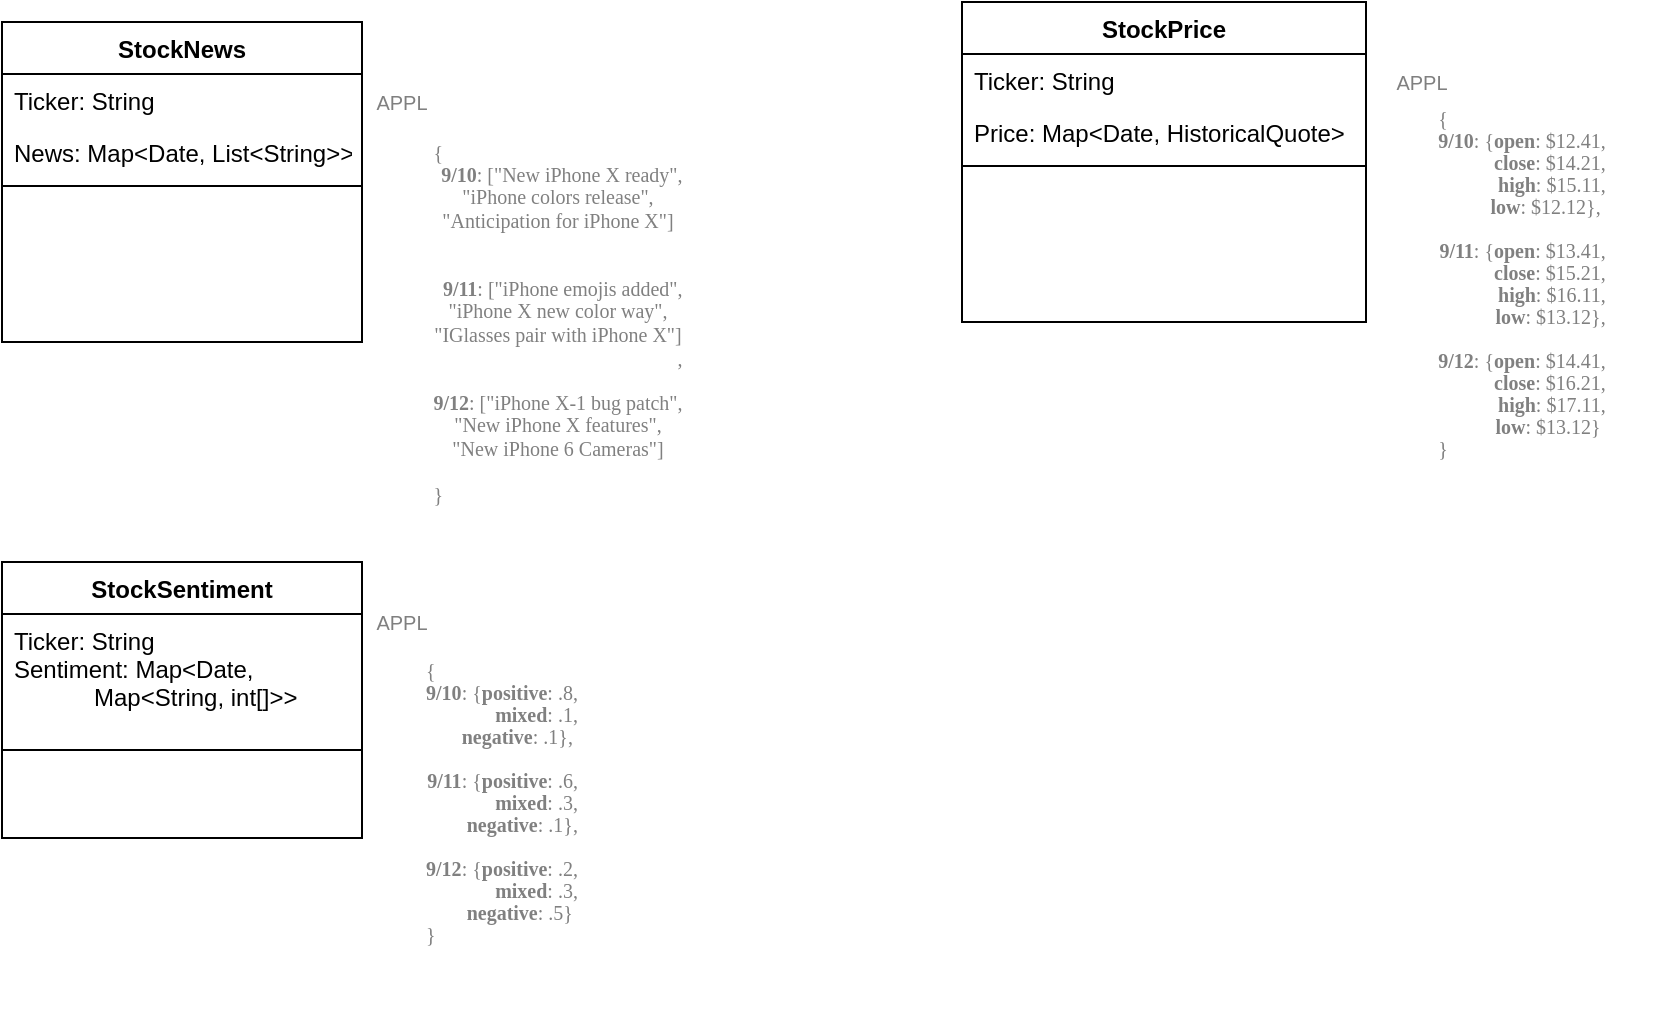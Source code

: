 <mxfile version="15.1.4" type="github">
  <diagram id="C5RBs43oDa-KdzZeNtuy" name="Page-1">
    <mxGraphModel dx="1413" dy="1185" grid="1" gridSize="10" guides="1" tooltips="1" connect="1" arrows="1" fold="1" page="1" pageScale="1" pageWidth="827" pageHeight="1169" math="0" shadow="0">
      <root>
        <mxCell id="WIyWlLk6GJQsqaUBKTNV-0" />
        <mxCell id="WIyWlLk6GJQsqaUBKTNV-1" parent="WIyWlLk6GJQsqaUBKTNV-0" />
        <mxCell id="zkfFHV4jXpPFQw0GAbJ--0" value="StockNews" style="swimlane;fontStyle=1;align=center;verticalAlign=top;childLayout=stackLayout;horizontal=1;startSize=26;horizontalStack=0;resizeParent=1;resizeLast=0;collapsible=1;marginBottom=0;rounded=0;shadow=0;strokeWidth=1;" parent="WIyWlLk6GJQsqaUBKTNV-1" vertex="1">
          <mxGeometry x="220" y="120" width="180" height="160" as="geometry">
            <mxRectangle x="230" y="140" width="160" height="26" as="alternateBounds" />
          </mxGeometry>
        </mxCell>
        <mxCell id="zkfFHV4jXpPFQw0GAbJ--1" value="Ticker: String" style="text;align=left;verticalAlign=top;spacingLeft=4;spacingRight=4;overflow=hidden;rotatable=0;points=[[0,0.5],[1,0.5]];portConstraint=eastwest;" parent="zkfFHV4jXpPFQw0GAbJ--0" vertex="1">
          <mxGeometry y="26" width="180" height="26" as="geometry" />
        </mxCell>
        <mxCell id="zkfFHV4jXpPFQw0GAbJ--2" value="News: Map&lt;Date, List&lt;String&gt;&gt;" style="text;align=left;verticalAlign=top;spacingLeft=4;spacingRight=4;overflow=hidden;rotatable=0;points=[[0,0.5],[1,0.5]];portConstraint=eastwest;rounded=0;shadow=0;html=0;" parent="zkfFHV4jXpPFQw0GAbJ--0" vertex="1">
          <mxGeometry y="52" width="180" height="26" as="geometry" />
        </mxCell>
        <mxCell id="zkfFHV4jXpPFQw0GAbJ--4" value="" style="line;html=1;strokeWidth=1;align=left;verticalAlign=middle;spacingTop=-1;spacingLeft=3;spacingRight=3;rotatable=0;labelPosition=right;points=[];portConstraint=eastwest;" parent="zkfFHV4jXpPFQw0GAbJ--0" vertex="1">
          <mxGeometry y="78" width="180" height="8" as="geometry" />
        </mxCell>
        <mxCell id="zkfFHV4jXpPFQw0GAbJ--6" value="StockSentiment" style="swimlane;fontStyle=1;align=center;verticalAlign=top;childLayout=stackLayout;horizontal=1;startSize=26;horizontalStack=0;resizeParent=1;resizeLast=0;collapsible=1;marginBottom=0;rounded=0;shadow=0;strokeWidth=1;" parent="WIyWlLk6GJQsqaUBKTNV-1" vertex="1">
          <mxGeometry x="220" y="390" width="180" height="138" as="geometry">
            <mxRectangle x="130" y="380" width="160" height="26" as="alternateBounds" />
          </mxGeometry>
        </mxCell>
        <mxCell id="zkfFHV4jXpPFQw0GAbJ--7" value="Ticker: String&#xa;Sentiment: Map&lt;Date, &#xa;            Map&lt;String, int[]&gt;&gt; &#xa;&#xa;&#xa;&#xa;&#xa;&#xa;" style="text;align=left;verticalAlign=top;spacingLeft=4;spacingRight=4;overflow=hidden;rotatable=0;points=[[0,0.5],[1,0.5]];portConstraint=eastwest;" parent="zkfFHV4jXpPFQw0GAbJ--6" vertex="1">
          <mxGeometry y="26" width="180" height="64" as="geometry" />
        </mxCell>
        <mxCell id="zkfFHV4jXpPFQw0GAbJ--9" value="" style="line;html=1;strokeWidth=1;align=left;verticalAlign=middle;spacingTop=-1;spacingLeft=3;spacingRight=3;rotatable=0;labelPosition=right;points=[];portConstraint=eastwest;" parent="zkfFHV4jXpPFQw0GAbJ--6" vertex="1">
          <mxGeometry y="90" width="180" height="8" as="geometry" />
        </mxCell>
        <mxCell id="zkfFHV4jXpPFQw0GAbJ--17" value="StockPrice" style="swimlane;fontStyle=1;align=center;verticalAlign=top;childLayout=stackLayout;horizontal=1;startSize=26;horizontalStack=0;resizeParent=1;resizeLast=0;collapsible=1;marginBottom=0;rounded=0;shadow=0;strokeWidth=1;" parent="WIyWlLk6GJQsqaUBKTNV-1" vertex="1">
          <mxGeometry x="700" y="110" width="202" height="160" as="geometry">
            <mxRectangle x="550" y="140" width="160" height="26" as="alternateBounds" />
          </mxGeometry>
        </mxCell>
        <mxCell id="zkfFHV4jXpPFQw0GAbJ--18" value="Ticker: String" style="text;align=left;verticalAlign=top;spacingLeft=4;spacingRight=4;overflow=hidden;rotatable=0;points=[[0,0.5],[1,0.5]];portConstraint=eastwest;" parent="zkfFHV4jXpPFQw0GAbJ--17" vertex="1">
          <mxGeometry y="26" width="202" height="26" as="geometry" />
        </mxCell>
        <mxCell id="zkfFHV4jXpPFQw0GAbJ--19" value="Price: Map&lt;Date, HistoricalQuote&gt;" style="text;align=left;verticalAlign=top;spacingLeft=4;spacingRight=4;overflow=hidden;rotatable=0;points=[[0,0.5],[1,0.5]];portConstraint=eastwest;rounded=0;shadow=0;html=0;" parent="zkfFHV4jXpPFQw0GAbJ--17" vertex="1">
          <mxGeometry y="52" width="202" height="26" as="geometry" />
        </mxCell>
        <mxCell id="zkfFHV4jXpPFQw0GAbJ--23" value="" style="line;html=1;strokeWidth=1;align=left;verticalAlign=middle;spacingTop=-1;spacingLeft=3;spacingRight=3;rotatable=0;labelPosition=right;points=[];portConstraint=eastwest;" parent="zkfFHV4jXpPFQw0GAbJ--17" vertex="1">
          <mxGeometry y="78" width="202" height="8" as="geometry" />
        </mxCell>
        <mxCell id="tc1t2i2jla_ty-zsbvFO-3" value="&lt;p style=&quot;margin: 0px ; font-stretch: normal ; font-size: 10px ; line-height: normal ; font-family: &amp;#34;menlo&amp;#34; ; color: rgb(128 , 128 , 128)&quot;&gt;&lt;br&gt;&lt;/p&gt;" style="text;html=1;strokeColor=none;fillColor=none;align=center;verticalAlign=middle;whiteSpace=wrap;rounded=0;fontSize=10;" vertex="1" parent="WIyWlLk6GJQsqaUBKTNV-1">
          <mxGeometry x="360" y="400" width="330" as="geometry" />
        </mxCell>
        <mxCell id="tc1t2i2jla_ty-zsbvFO-4" value="&lt;font color=&quot;#808080&quot;&gt;APPL&lt;/font&gt;" style="text;html=1;strokeColor=none;fillColor=none;align=center;verticalAlign=middle;whiteSpace=wrap;rounded=0;fontSize=10;" vertex="1" parent="WIyWlLk6GJQsqaUBKTNV-1">
          <mxGeometry x="400" y="410" width="40" height="20" as="geometry" />
        </mxCell>
        <mxCell id="tc1t2i2jla_ty-zsbvFO-5" value="&lt;font color=&quot;#808080&quot;&gt;APPL&lt;/font&gt;" style="text;html=1;strokeColor=none;fillColor=none;align=center;verticalAlign=middle;whiteSpace=wrap;rounded=0;fontSize=10;" vertex="1" parent="WIyWlLk6GJQsqaUBKTNV-1">
          <mxGeometry x="910" y="140" width="40" height="20" as="geometry" />
        </mxCell>
        <mxCell id="tc1t2i2jla_ty-zsbvFO-6" value="&lt;font color=&quot;#808080&quot;&gt;APPL&lt;/font&gt;" style="text;html=1;strokeColor=none;fillColor=none;align=center;verticalAlign=middle;whiteSpace=wrap;rounded=0;fontSize=10;" vertex="1" parent="WIyWlLk6GJQsqaUBKTNV-1">
          <mxGeometry x="400" y="150" width="40" height="20" as="geometry" />
        </mxCell>
        <mxCell id="tc1t2i2jla_ty-zsbvFO-8" value="&lt;p style=&quot;text-align: left ; margin: 0px ; font-stretch: normal ; font-size: 10px ; line-height: normal ; font-family: &amp;#34;menlo&amp;#34; ; color: rgb(128 , 128 , 128)&quot;&gt;{&amp;nbsp;&lt;/p&gt;&lt;p style=&quot;text-align: right ; margin: 0px ; font-stretch: normal ; font-size: 10px ; line-height: normal ; font-family: &amp;#34;menlo&amp;#34; ; color: rgb(128 , 128 , 128)&quot;&gt;&lt;b&gt;9/10&lt;/b&gt;: {&lt;b&gt;open&lt;/b&gt;: $12.41,&lt;/p&gt;&lt;p style=&quot;text-align: right ; margin: 0px ; font-stretch: normal ; font-size: 10px ; line-height: normal ; font-family: &amp;#34;menlo&amp;#34; ; color: rgb(128 , 128 , 128)&quot;&gt;&lt;span&gt;&lt;b&gt; close&lt;/b&gt;: $14.21,&lt;/span&gt;&lt;/p&gt;&lt;p style=&quot;text-align: right ; margin: 0px ; font-stretch: normal ; font-size: 10px ; line-height: normal ; font-family: &amp;#34;menlo&amp;#34; ; color: rgb(128 , 128 , 128)&quot;&gt;&lt;span&gt;&lt;b&gt; high&lt;/b&gt;: $15.11,&lt;/span&gt;&lt;/p&gt;&lt;p style=&quot;text-align: right ; margin: 0px ; font-stretch: normal ; font-size: 10px ; line-height: normal ; font-family: &amp;#34;menlo&amp;#34; ; color: rgb(128 , 128 , 128)&quot;&gt;&lt;span&gt;&lt;b&gt; low&lt;/b&gt;: $12.12},&amp;nbsp;&lt;/span&gt;&lt;/p&gt;&lt;p style=&quot;text-align: right ; margin: 0px ; font-stretch: normal ; font-size: 10px ; line-height: normal ; font-family: &amp;#34;menlo&amp;#34; ; color: rgb(128 , 128 , 128)&quot;&gt;&lt;span&gt;&lt;br&gt;&lt;/span&gt;&lt;/p&gt;&lt;p style=&quot;text-align: right ; margin: 0px ; font-stretch: normal ; line-height: normal ; font-family: &amp;#34;menlo&amp;#34; ; color: rgb(128 , 128 , 128)&quot;&gt;&lt;b&gt;9/11&lt;/b&gt;: {&lt;b&gt;open&lt;/b&gt;: $13.41,&lt;/p&gt;&lt;p style=&quot;text-align: right ; margin: 0px ; font-stretch: normal ; line-height: normal ; font-family: &amp;#34;menlo&amp;#34; ; color: rgb(128 , 128 , 128)&quot;&gt;&lt;span&gt;&lt;b&gt; close&lt;/b&gt;: $15.21,&lt;/span&gt;&lt;/p&gt;&lt;p style=&quot;text-align: right ; margin: 0px ; font-stretch: normal ; line-height: normal ; font-family: &amp;#34;menlo&amp;#34; ; color: rgb(128 , 128 , 128)&quot;&gt;&lt;span&gt;&lt;b&gt; high&lt;/b&gt;: $16.11,&lt;/span&gt;&lt;/p&gt;&lt;p style=&quot;text-align: right ; margin: 0px ; font-stretch: normal ; font-size: 10px ; line-height: normal ; font-family: &amp;#34;menlo&amp;#34; ; color: rgb(128 , 128 , 128)&quot;&gt;&lt;b&gt; low&lt;/b&gt;: $13.12},&lt;/p&gt;&lt;p style=&quot;text-align: right ; margin: 0px ; font-stretch: normal ; font-size: 10px ; line-height: normal ; font-family: &amp;#34;menlo&amp;#34; ; color: rgb(128 , 128 , 128)&quot;&gt;&lt;span&gt;&lt;br&gt;&lt;/span&gt;&lt;/p&gt;&lt;p style=&quot;text-align: right ; margin: 0px ; font-stretch: normal ; line-height: normal ; font-family: &amp;#34;menlo&amp;#34; ; color: rgb(128 , 128 , 128)&quot;&gt;&lt;b&gt;9/12&lt;/b&gt;: {&lt;b&gt;open&lt;/b&gt;: $14.41,&lt;/p&gt;&lt;p style=&quot;text-align: right ; margin: 0px ; font-stretch: normal ; line-height: normal ; font-family: &amp;#34;menlo&amp;#34; ; color: rgb(128 , 128 , 128)&quot;&gt;&lt;span&gt;&lt;b&gt; close&lt;/b&gt;: $16.21,&lt;/span&gt;&lt;/p&gt;&lt;p style=&quot;text-align: right ; margin: 0px ; font-stretch: normal ; line-height: normal ; font-family: &amp;#34;menlo&amp;#34; ; color: rgb(128 , 128 , 128)&quot;&gt;&lt;span&gt;&lt;b&gt; high&lt;/b&gt;: $17.11,&lt;/span&gt;&lt;/p&gt;&lt;p style=&quot;text-align: right ; margin: 0px ; font-stretch: normal ; font-size: 10px ; line-height: normal ; font-family: &amp;#34;menlo&amp;#34; ; color: rgb(128 , 128 , 128)&quot;&gt;&lt;b&gt; low&lt;/b&gt;: $13.12}&lt;span style=&quot;text-align: right&quot;&gt;&amp;nbsp;&lt;/span&gt;&lt;/p&gt;&lt;p style=&quot;text-align: left ; margin: 0px ; font-stretch: normal ; font-size: 10px ; line-height: normal ; font-family: &amp;#34;menlo&amp;#34; ; color: rgb(128 , 128 , 128)&quot;&gt;&lt;span style=&quot;text-align: right&quot;&gt;}&lt;/span&gt;&lt;/p&gt;&lt;p&gt;&lt;/p&gt;" style="text;html=1;strokeColor=none;fillColor=none;align=center;verticalAlign=middle;whiteSpace=wrap;rounded=0;fontSize=10;" vertex="1" parent="WIyWlLk6GJQsqaUBKTNV-1">
          <mxGeometry x="910" y="150" width="140" height="210" as="geometry" />
        </mxCell>
        <mxCell id="tc1t2i2jla_ty-zsbvFO-9" value="&lt;p style=&quot;text-align: left ; margin: 0px ; font-stretch: normal ; font-size: 10px ; line-height: normal ; font-family: &amp;#34;menlo&amp;#34; ; color: rgb(128 , 128 , 128)&quot;&gt;{&amp;nbsp;&lt;/p&gt;&lt;p style=&quot;text-align: right ; margin: 0px ; font-stretch: normal ; font-size: 10px ; line-height: normal ; font-family: &amp;#34;menlo&amp;#34; ; color: rgb(128 , 128 , 128)&quot;&gt;&lt;b&gt;9/10&lt;/b&gt;: [&quot;New iPhone X ready&quot;,&lt;/p&gt;&lt;span style=&quot;text-align: right&quot;&gt;&lt;font color=&quot;#808080&quot; face=&quot;menlo&quot;&gt;&quot;&lt;span&gt;iPhone&lt;/span&gt;&amp;nbsp;colors release&quot;,&lt;/font&gt;&lt;br&gt;&lt;/span&gt;&lt;span style=&quot;text-align: right&quot;&gt;&lt;font color=&quot;#808080&quot; face=&quot;menlo&quot;&gt;&quot;Anticipation for&amp;nbsp;&lt;span&gt;iPhone&lt;/span&gt;&amp;nbsp;X&quot;]&lt;/font&gt;&lt;/span&gt;&lt;span style=&quot;color: rgb(128 , 128 , 128) ; font-family: &amp;#34;menlo&amp;#34; ; text-align: right&quot;&gt;&lt;br&gt;&lt;/span&gt;&lt;p style=&quot;text-align: right ; margin: 0px ; font-stretch: normal ; font-size: 10px ; line-height: normal ; font-family: &amp;#34;menlo&amp;#34; ; color: rgb(128 , 128 , 128)&quot;&gt;&amp;nbsp;&lt;/p&gt;&lt;p style=&quot;text-align: right ; margin: 0px ; font-stretch: normal ; font-size: 10px ; line-height: normal ; font-family: &amp;#34;menlo&amp;#34; ; color: rgb(128 , 128 , 128)&quot;&gt;&lt;span&gt;&lt;br&gt;&lt;/span&gt;&lt;/p&gt;&lt;p style=&quot;text-align: right ; margin: 0px ; font-stretch: normal ; line-height: normal ; font-family: &amp;#34;menlo&amp;#34; ; color: rgb(128 , 128 , 128)&quot;&gt;&lt;b&gt;9/11&lt;/b&gt;: [&quot;iPhone emojis added&quot;,&lt;/p&gt;&lt;span style=&quot;text-align: right&quot;&gt;&lt;font color=&quot;#808080&quot; face=&quot;menlo&quot;&gt;&quot;&lt;span&gt;iPhone X&lt;/span&gt;&amp;nbsp;new color way&quot;,&lt;/font&gt;&lt;br&gt;&lt;/span&gt;&lt;span style=&quot;text-align: right&quot;&gt;&lt;font color=&quot;#808080&quot; face=&quot;menlo&quot;&gt;&quot;IGlasses pair with&amp;nbsp;&lt;span&gt;iPhone&lt;/span&gt;&amp;nbsp;X&quot;]&lt;/font&gt;&lt;/span&gt;&lt;span style=&quot;color: rgb(128 , 128 , 128) ; font-family: &amp;#34;menlo&amp;#34; ; text-align: right&quot;&gt;&lt;br&gt;&lt;/span&gt;&lt;p style=&quot;text-align: right ; margin: 0px ; font-stretch: normal ; font-size: 10px ; line-height: normal ; font-family: &amp;#34;menlo&amp;#34; ; color: rgb(128 , 128 , 128)&quot;&gt;,&lt;/p&gt;&lt;p style=&quot;text-align: right ; margin: 0px ; font-stretch: normal ; font-size: 10px ; line-height: normal ; font-family: &amp;#34;menlo&amp;#34; ; color: rgb(128 , 128 , 128)&quot;&gt;&lt;span&gt;&lt;br&gt;&lt;/span&gt;&lt;/p&gt;&lt;p style=&quot;text-align: right ; margin: 0px ; font-stretch: normal ; line-height: normal ; font-family: &amp;#34;menlo&amp;#34; ; color: rgb(128 , 128 , 128)&quot;&gt;&lt;b&gt;9/12&lt;/b&gt;: [&quot;iPhone X-1 bug patch&quot;,&lt;/p&gt;&lt;span style=&quot;color: rgb(128 , 128 , 128) ; font-family: &amp;#34;menlo&amp;#34; ; text-align: right&quot;&gt;&quot;New iPhone X features&quot;,&lt;br&gt;&lt;/span&gt;&lt;span style=&quot;color: rgb(128 , 128 , 128) ; font-family: &amp;#34;menlo&amp;#34; ; text-align: right&quot;&gt;&quot;New iPhone 6 Cameras&quot;]&lt;/span&gt;&lt;span style=&quot;color: rgb(128 , 128 , 128) ; font-family: &amp;#34;menlo&amp;#34; ; text-align: right&quot;&gt;&lt;br&gt;&lt;/span&gt;&lt;p style=&quot;text-align: right ; margin: 0px ; font-stretch: normal ; font-size: 10px ; line-height: normal ; font-family: &amp;#34;menlo&amp;#34; ; color: rgb(128 , 128 , 128)&quot;&gt;&lt;span style=&quot;text-align: right&quot;&gt;&amp;nbsp;&lt;/span&gt;&lt;/p&gt;&lt;p style=&quot;text-align: left ; margin: 0px ; font-stretch: normal ; font-size: 10px ; line-height: normal ; font-family: &amp;#34;menlo&amp;#34; ; color: rgb(128 , 128 , 128)&quot;&gt;&lt;span style=&quot;text-align: right&quot;&gt;}&lt;/span&gt;&lt;/p&gt;&lt;p&gt;&lt;/p&gt;" style="text;html=1;strokeColor=none;fillColor=none;align=center;verticalAlign=middle;whiteSpace=wrap;rounded=0;fontSize=10;" vertex="1" parent="WIyWlLk6GJQsqaUBKTNV-1">
          <mxGeometry x="390" y="170" width="216" height="210" as="geometry" />
        </mxCell>
        <mxCell id="tc1t2i2jla_ty-zsbvFO-12" value="&lt;p style=&quot;text-align: left ; margin: 0px ; font-stretch: normal ; font-size: 10px ; line-height: normal ; font-family: &amp;#34;menlo&amp;#34; ; color: rgb(128 , 128 , 128)&quot;&gt;{&amp;nbsp;&lt;/p&gt;&lt;p style=&quot;text-align: right ; margin: 0px ; font-stretch: normal ; font-size: 10px ; line-height: normal ; font-family: &amp;#34;menlo&amp;#34; ; color: rgb(128 , 128 , 128)&quot;&gt;&lt;b&gt;9/10&lt;/b&gt;: {&lt;b&gt;positive&lt;/b&gt;: .8,&lt;/p&gt;&lt;p style=&quot;text-align: right ; margin: 0px ; font-stretch: normal ; font-size: 10px ; line-height: normal ; font-family: &amp;#34;menlo&amp;#34; ; color: rgb(128 , 128 , 128)&quot;&gt;&lt;span&gt;&lt;b&gt; mixed&lt;/b&gt;: .1,&lt;/span&gt;&lt;/p&gt;&lt;p style=&quot;text-align: right ; margin: 0px ; font-stretch: normal ; font-size: 10px ; line-height: normal ; font-family: &amp;#34;menlo&amp;#34; ; color: rgb(128 , 128 , 128)&quot;&gt;&lt;span&gt;&lt;b&gt; negative&lt;/b&gt;: .1&lt;/span&gt;},&amp;nbsp;&lt;/p&gt;&lt;p style=&quot;text-align: right ; margin: 0px ; font-stretch: normal ; font-size: 10px ; line-height: normal ; font-family: &amp;#34;menlo&amp;#34; ; color: rgb(128 , 128 , 128)&quot;&gt;&lt;span&gt;&lt;br&gt;&lt;/span&gt;&lt;/p&gt;&lt;p style=&quot;text-align: right ; margin: 0px ; font-stretch: normal ; line-height: normal ; font-family: &amp;#34;menlo&amp;#34; ; color: rgb(128 , 128 , 128)&quot;&gt;&lt;b&gt;9/11&lt;/b&gt;: {&lt;b&gt;positive&lt;/b&gt;: .6,&lt;/p&gt;&lt;p style=&quot;text-align: right ; margin: 0px ; font-stretch: normal ; line-height: normal ; font-family: &amp;#34;menlo&amp;#34; ; color: rgb(128 , 128 , 128)&quot;&gt;&lt;b&gt;mixed&lt;/b&gt;: .3,&lt;/p&gt;&lt;p style=&quot;text-align: right ; margin: 0px ; font-stretch: normal ; font-size: 10px ; line-height: normal ; font-family: &amp;#34;menlo&amp;#34; ; color: rgb(128 , 128 , 128)&quot;&gt;&lt;b&gt;negative&lt;/b&gt;: .1},&lt;/p&gt;&lt;p style=&quot;text-align: right ; margin: 0px ; font-stretch: normal ; font-size: 10px ; line-height: normal ; font-family: &amp;#34;menlo&amp;#34; ; color: rgb(128 , 128 , 128)&quot;&gt;&lt;span&gt;&lt;br&gt;&lt;/span&gt;&lt;/p&gt;&lt;p style=&quot;text-align: right ; margin: 0px ; font-stretch: normal ; line-height: normal ; font-family: &amp;#34;menlo&amp;#34; ; color: rgb(128 , 128 , 128)&quot;&gt;&lt;b&gt;9/12&lt;/b&gt;: {&lt;b&gt;positive&lt;/b&gt;: .2,&lt;/p&gt;&lt;p style=&quot;text-align: right ; margin: 0px ; font-stretch: normal ; line-height: normal ; font-family: &amp;#34;menlo&amp;#34; ; color: rgb(128 , 128 , 128)&quot;&gt;&lt;b&gt;mixed&lt;/b&gt;: .3,&lt;/p&gt;&lt;p style=&quot;text-align: right ; margin: 0px ; font-stretch: normal ; font-size: 10px ; line-height: normal ; font-family: &amp;#34;menlo&amp;#34; ; color: rgb(128 , 128 , 128)&quot;&gt;&lt;b&gt;negative&lt;/b&gt;: .5}&lt;span style=&quot;text-align: right&quot;&gt;&amp;nbsp;&lt;/span&gt;&lt;/p&gt;&lt;p style=&quot;text-align: left ; margin: 0px ; font-stretch: normal ; font-size: 10px ; line-height: normal ; font-family: &amp;#34;menlo&amp;#34; ; color: rgb(128 , 128 , 128)&quot;&gt;&lt;span style=&quot;text-align: right&quot;&gt;}&lt;/span&gt;&lt;/p&gt;&lt;p&gt;&lt;/p&gt;" style="text;html=1;strokeColor=none;fillColor=none;align=center;verticalAlign=middle;whiteSpace=wrap;rounded=0;fontSize=10;" vertex="1" parent="WIyWlLk6GJQsqaUBKTNV-1">
          <mxGeometry x="400" y="410" width="140" height="210" as="geometry" />
        </mxCell>
      </root>
    </mxGraphModel>
  </diagram>
</mxfile>
